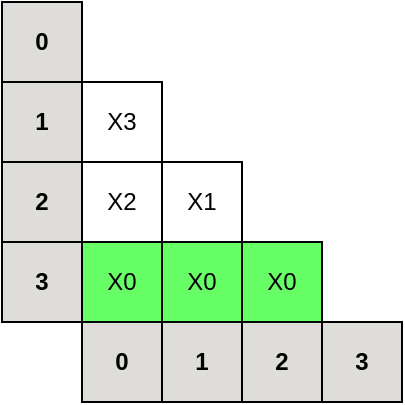 <mxfile version="24.0.1" type="device">
  <diagram name="Seite-1" id="DV2gFybMHqL50xg0uv3c">
    <mxGraphModel dx="637" dy="335" grid="1" gridSize="10" guides="1" tooltips="1" connect="1" arrows="1" fold="1" page="1" pageScale="1" pageWidth="827" pageHeight="1169" math="0" shadow="0">
      <root>
        <mxCell id="0" />
        <mxCell id="1" parent="0" />
        <mxCell id="gaEJztT3Mrqc9i1CY80R-1" value="0" style="whiteSpace=wrap;html=1;aspect=fixed;fontStyle=1;fillColor=#deddda;" parent="1" vertex="1">
          <mxGeometry x="320" y="200" width="40" height="40" as="geometry" />
        </mxCell>
        <mxCell id="gaEJztT3Mrqc9i1CY80R-2" value="1" style="whiteSpace=wrap;html=1;aspect=fixed;fontStyle=1;fillColor=#deddda;" parent="1" vertex="1">
          <mxGeometry x="320" y="240" width="40" height="40" as="geometry" />
        </mxCell>
        <mxCell id="gaEJztT3Mrqc9i1CY80R-3" value="2" style="whiteSpace=wrap;html=1;aspect=fixed;fontStyle=1;fillColor=#deddda;" parent="1" vertex="1">
          <mxGeometry x="320" y="280" width="40" height="40" as="geometry" />
        </mxCell>
        <mxCell id="gaEJztT3Mrqc9i1CY80R-4" value="3" style="whiteSpace=wrap;html=1;aspect=fixed;fontStyle=1;fillColor=#deddda;" parent="1" vertex="1">
          <mxGeometry x="320" y="320" width="40" height="40" as="geometry" />
        </mxCell>
        <mxCell id="gaEJztT3Mrqc9i1CY80R-7" value="0" style="whiteSpace=wrap;html=1;aspect=fixed;fontStyle=1;fillColor=#deddda;" parent="1" vertex="1">
          <mxGeometry x="360" y="360" width="40" height="40" as="geometry" />
        </mxCell>
        <mxCell id="gaEJztT3Mrqc9i1CY80R-8" value="1" style="whiteSpace=wrap;html=1;aspect=fixed;fontStyle=1;fillColor=#deddda;" parent="1" vertex="1">
          <mxGeometry x="400" y="360" width="40" height="40" as="geometry" />
        </mxCell>
        <mxCell id="gaEJztT3Mrqc9i1CY80R-9" value="2" style="whiteSpace=wrap;html=1;aspect=fixed;fontStyle=1;fillColor=#deddda;" parent="1" vertex="1">
          <mxGeometry x="440" y="360" width="40" height="40" as="geometry" />
        </mxCell>
        <mxCell id="gaEJztT3Mrqc9i1CY80R-10" value="3" style="whiteSpace=wrap;html=1;aspect=fixed;fontStyle=1;fillColor=#deddda;" parent="1" vertex="1">
          <mxGeometry x="480" y="360" width="40" height="40" as="geometry" />
        </mxCell>
        <mxCell id="gaEJztT3Mrqc9i1CY80R-28" value="X2" style="whiteSpace=wrap;html=1;aspect=fixed;fillColor=none;" parent="1" vertex="1">
          <mxGeometry x="360" y="280" width="40" height="40" as="geometry" />
        </mxCell>
        <mxCell id="gaEJztT3Mrqc9i1CY80R-29" value="X1" style="whiteSpace=wrap;html=1;aspect=fixed;fillColor=none;" parent="1" vertex="1">
          <mxGeometry x="400" y="280" width="40" height="40" as="geometry" />
        </mxCell>
        <mxCell id="Yuw29JBI0Z46UQAlAM8M-1" value="&lt;div&gt;X3&lt;/div&gt;" style="whiteSpace=wrap;html=1;aspect=fixed;fillColor=none;" parent="1" vertex="1">
          <mxGeometry x="360" y="240" width="40" height="40" as="geometry" />
        </mxCell>
        <mxCell id="J1qhAaILfJfqvsfADboC-1" value="&lt;div&gt;X0&lt;/div&gt;" style="whiteSpace=wrap;html=1;aspect=fixed;fillColor=#66FF66;" vertex="1" parent="1">
          <mxGeometry x="360" y="320" width="40" height="40" as="geometry" />
        </mxCell>
        <mxCell id="J1qhAaILfJfqvsfADboC-2" value="&lt;div&gt;X0&lt;/div&gt;" style="whiteSpace=wrap;html=1;aspect=fixed;fillColor=#66FF66;" vertex="1" parent="1">
          <mxGeometry x="400" y="320" width="40" height="40" as="geometry" />
        </mxCell>
        <mxCell id="J1qhAaILfJfqvsfADboC-3" value="&lt;div&gt;X0&lt;/div&gt;" style="whiteSpace=wrap;html=1;aspect=fixed;fillColor=#66FF66;" vertex="1" parent="1">
          <mxGeometry x="440" y="320" width="40" height="40" as="geometry" />
        </mxCell>
      </root>
    </mxGraphModel>
  </diagram>
</mxfile>

